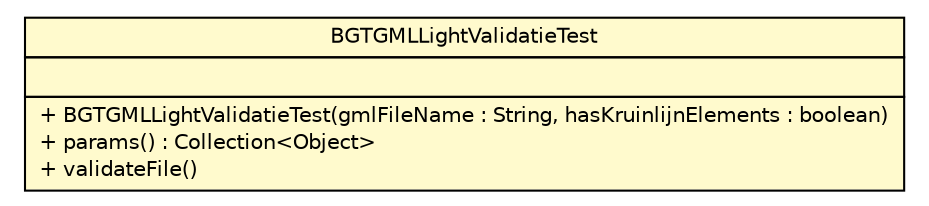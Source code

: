 #!/usr/local/bin/dot
#
# Class diagram 
# Generated by UMLGraph version R5_6-24-gf6e263 (http://www.umlgraph.org/)
#

digraph G {
	edge [fontname="Helvetica",fontsize=10,labelfontname="Helvetica",labelfontsize=10];
	node [fontname="Helvetica",fontsize=10,shape=plaintext];
	nodesep=0.25;
	ranksep=0.5;
	// nl.b3p.brmo.loader.gml.BGTGMLLightValidatieTest
	c104 [label=<<table title="nl.b3p.brmo.loader.gml.BGTGMLLightValidatieTest" border="0" cellborder="1" cellspacing="0" cellpadding="2" port="p" bgcolor="lemonChiffon" href="./BGTGMLLightValidatieTest.html">
		<tr><td><table border="0" cellspacing="0" cellpadding="1">
<tr><td align="center" balign="center"> BGTGMLLightValidatieTest </td></tr>
		</table></td></tr>
		<tr><td><table border="0" cellspacing="0" cellpadding="1">
<tr><td align="left" balign="left">  </td></tr>
		</table></td></tr>
		<tr><td><table border="0" cellspacing="0" cellpadding="1">
<tr><td align="left" balign="left"> + BGTGMLLightValidatieTest(gmlFileName : String, hasKruinlijnElements : boolean) </td></tr>
<tr><td align="left" balign="left"> + params() : Collection&lt;Object&gt; </td></tr>
<tr><td align="left" balign="left"> + validateFile() </td></tr>
		</table></td></tr>
		</table>>, URL="./BGTGMLLightValidatieTest.html", fontname="Helvetica", fontcolor="black", fontsize=10.0];
}

